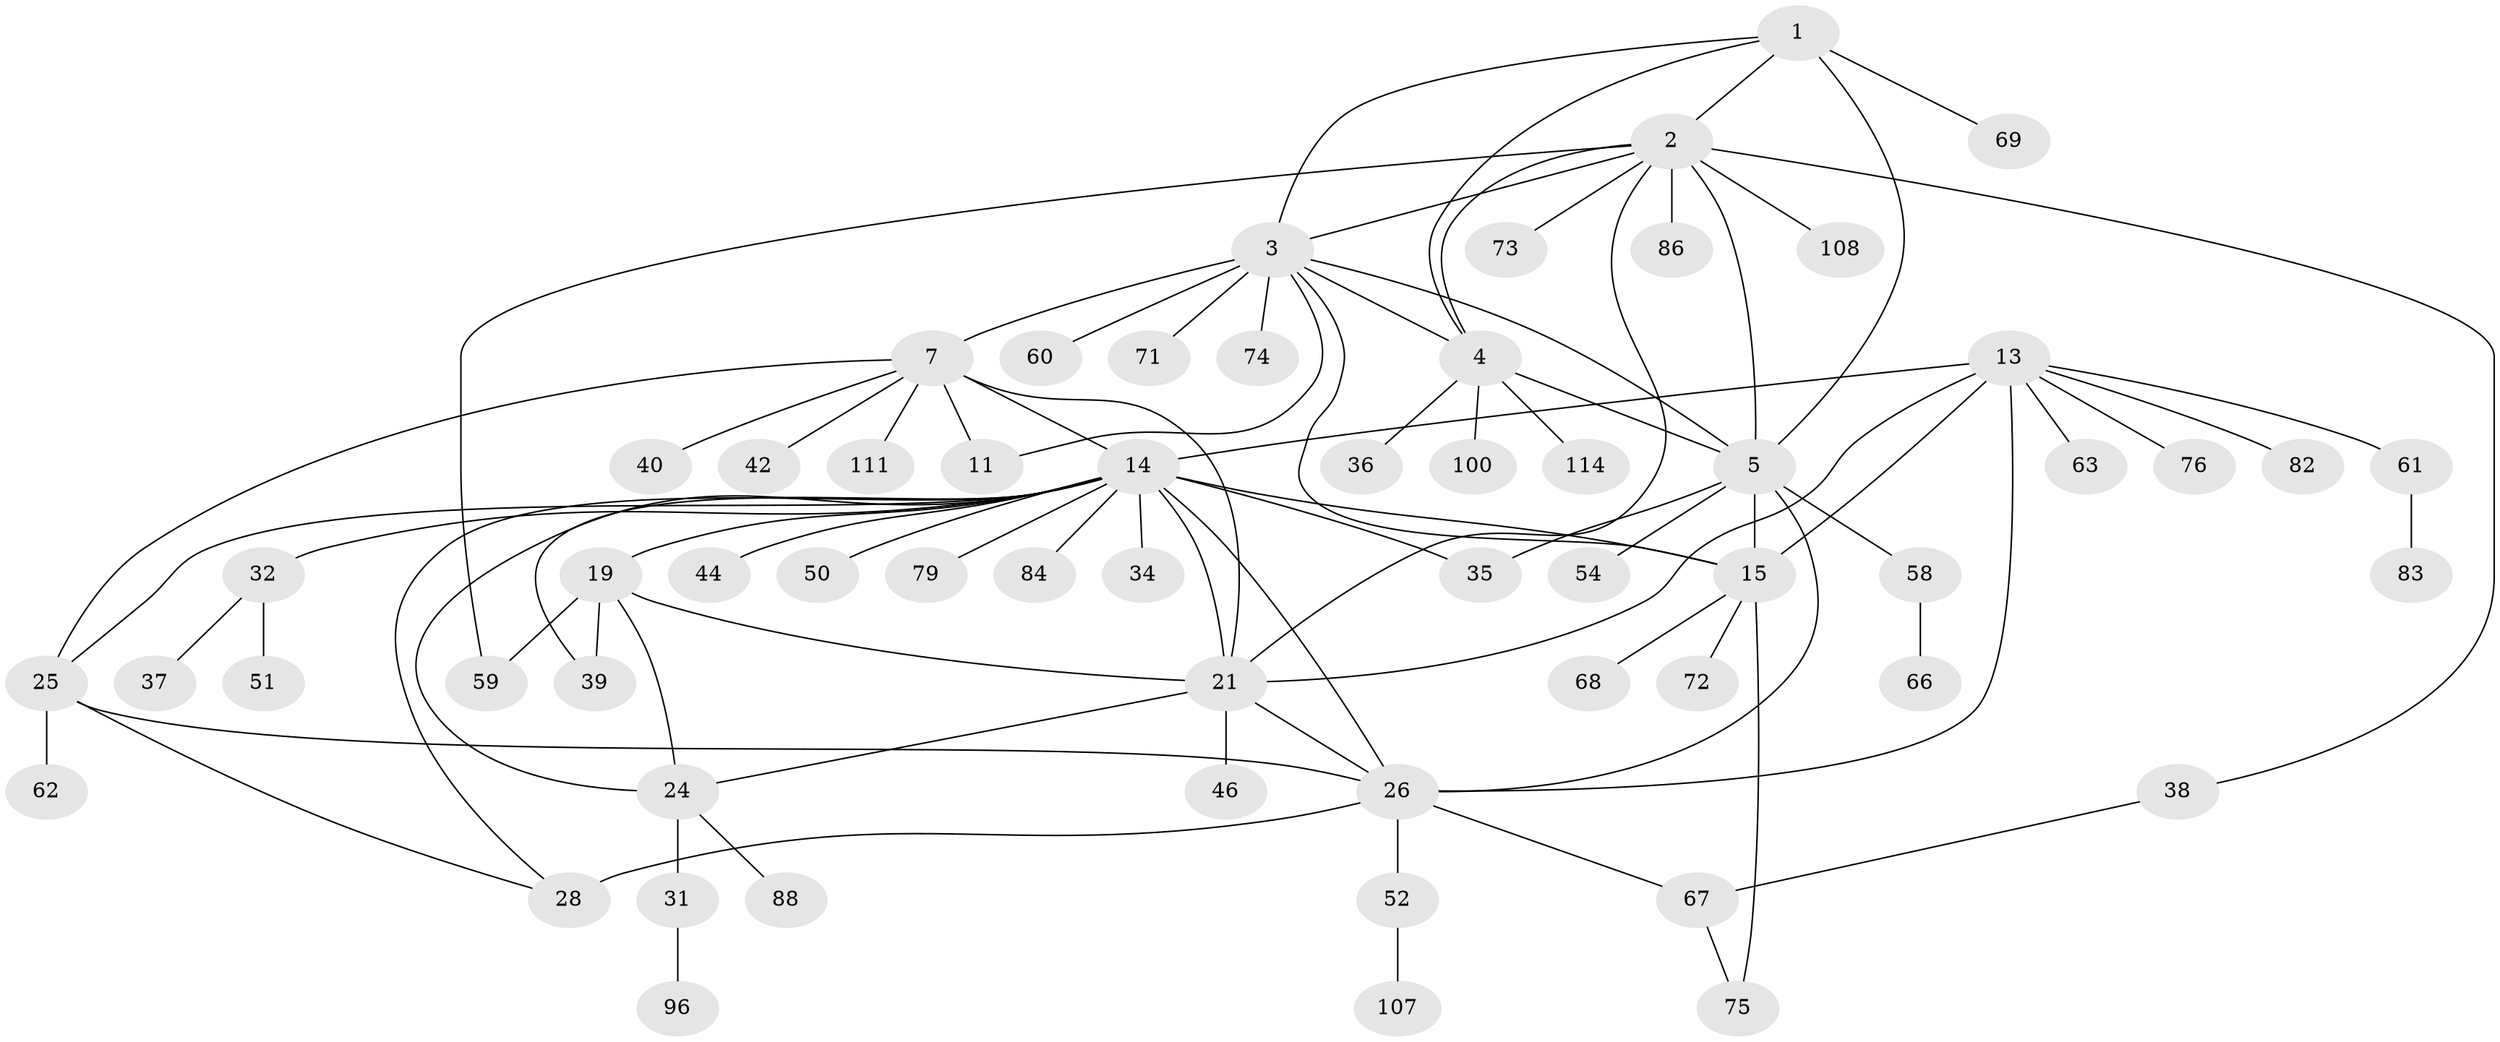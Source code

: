 // original degree distribution, {6: 0.01652892561983471, 11: 0.01652892561983471, 9: 0.03305785123966942, 8: 0.024793388429752067, 10: 0.04132231404958678, 7: 0.05785123966942149, 5: 0.049586776859504134, 15: 0.008264462809917356, 12: 0.008264462809917356, 2: 0.14049586776859505, 4: 0.024793388429752067, 1: 0.5289256198347108, 3: 0.049586776859504134}
// Generated by graph-tools (version 1.1) at 2025/16/03/09/25 04:16:03]
// undirected, 60 vertices, 87 edges
graph export_dot {
graph [start="1"]
  node [color=gray90,style=filled];
  1;
  2;
  3 [super="+10"];
  4;
  5 [super="+6"];
  7 [super="+116+56+8"];
  11;
  13 [super="+77+45+41+109+93+47"];
  14 [super="+16+17+23+57"];
  15 [super="+18+94+53"];
  19 [super="+20"];
  21;
  24;
  25;
  26 [super="+70+43+90+27+48"];
  28;
  31;
  32 [super="+115"];
  34;
  35;
  36;
  37;
  38 [super="+112+55"];
  39;
  40;
  42;
  44;
  46;
  50;
  51;
  52;
  54 [super="+101+120+105+78"];
  58;
  59 [super="+65+99"];
  60;
  61;
  62 [super="+64"];
  63;
  66;
  67 [super="+102"];
  68;
  69;
  71;
  72;
  73;
  74;
  75;
  76;
  79;
  82;
  83;
  84 [super="+95"];
  86;
  88;
  96;
  100;
  107;
  108;
  111;
  114;
  1 -- 2;
  1 -- 3;
  1 -- 4;
  1 -- 5 [weight=2];
  1 -- 69;
  2 -- 3;
  2 -- 4;
  2 -- 5 [weight=2];
  2 -- 21;
  2 -- 38;
  2 -- 73;
  2 -- 86;
  2 -- 108;
  2 -- 59;
  3 -- 4;
  3 -- 5 [weight=2];
  3 -- 60;
  3 -- 71;
  3 -- 74;
  3 -- 7 [weight=4];
  3 -- 11;
  3 -- 15;
  4 -- 5 [weight=2];
  4 -- 36;
  4 -- 100;
  4 -- 114;
  5 -- 35;
  5 -- 58;
  5 -- 15 [weight=2];
  5 -- 54;
  5 -- 26;
  7 -- 11 [weight=4];
  7 -- 40;
  7 -- 42;
  7 -- 14;
  7 -- 111;
  7 -- 21;
  7 -- 25;
  13 -- 14 [weight=3];
  13 -- 15 [weight=2];
  13 -- 61 [weight=2];
  13 -- 63;
  13 -- 82;
  13 -- 21;
  13 -- 76;
  13 -- 26 [weight=2];
  14 -- 15 [weight=6];
  14 -- 35;
  14 -- 84;
  14 -- 32;
  14 -- 34;
  14 -- 39;
  14 -- 44;
  14 -- 79;
  14 -- 50;
  14 -- 19 [weight=3];
  14 -- 21;
  14 -- 24;
  14 -- 25;
  14 -- 26 [weight=5];
  14 -- 28;
  15 -- 75;
  15 -- 68;
  15 -- 72;
  19 -- 21 [weight=3];
  19 -- 24 [weight=3];
  19 -- 39;
  19 -- 59;
  21 -- 24;
  21 -- 46;
  21 -- 26;
  24 -- 31;
  24 -- 88;
  25 -- 26 [weight=3];
  25 -- 28;
  25 -- 62;
  26 -- 28 [weight=3];
  26 -- 67;
  26 -- 52;
  31 -- 96;
  32 -- 37;
  32 -- 51;
  38 -- 67;
  52 -- 107;
  58 -- 66;
  61 -- 83;
  67 -- 75;
}
